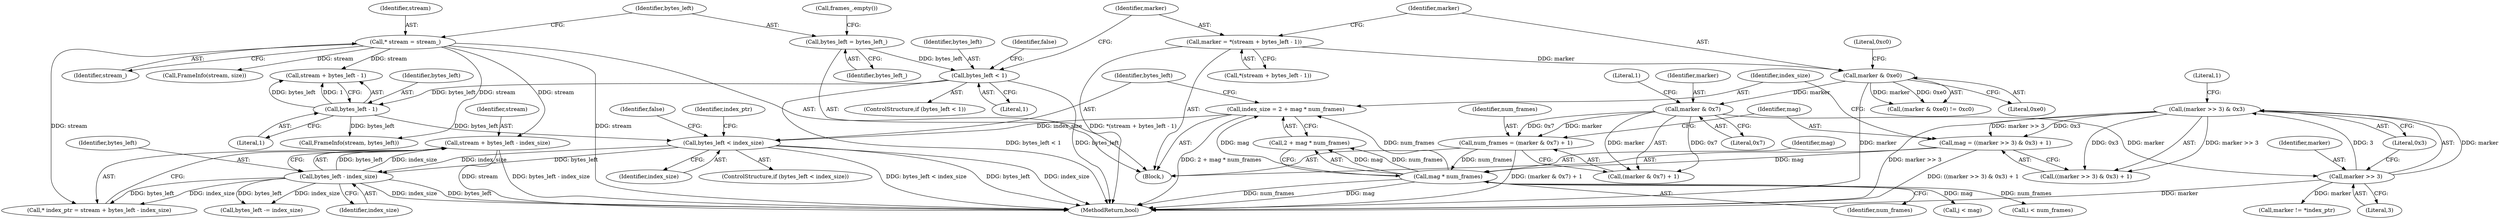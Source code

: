 digraph "1_Chrome_27c68f543e5eba779902447445dfb05ec3f5bf75_14@pointer" {
"1000185" [label="(Call,stream + bytes_left - index_size)"];
"1000103" [label="(Call,* stream = stream_)"];
"1000187" [label="(Call,bytes_left - index_size)"];
"1000177" [label="(Call,bytes_left < index_size)"];
"1000130" [label="(Call,bytes_left - 1)"];
"1000119" [label="(Call,bytes_left < 1)"];
"1000107" [label="(Call,bytes_left = bytes_left_)"];
"1000169" [label="(Call,index_size = 2 + mag * num_frames)"];
"1000173" [label="(Call,mag * num_frames)"];
"1000159" [label="(Call,mag = ((marker >> 3) & 0x3) + 1)"];
"1000162" [label="(Call,(marker >> 3) & 0x3)"];
"1000163" [label="(Call,marker >> 3)"];
"1000154" [label="(Call,marker & 0x7)"];
"1000135" [label="(Call,marker & 0xe0)"];
"1000125" [label="(Call,marker = *(stream + bytes_left - 1))"];
"1000151" [label="(Call,num_frames = (marker & 0x7) + 1)"];
"1000175" [label="(Identifier,num_frames)"];
"1000157" [label="(Literal,1)"];
"1000154" [label="(Call,marker & 0x7)"];
"1000101" [label="(Block,)"];
"1000141" [label="(Call,FrameInfo(stream, bytes_left))"];
"1000162" [label="(Call,(marker >> 3) & 0x3)"];
"1000119" [label="(Call,bytes_left < 1)"];
"1000138" [label="(Literal,0xc0)"];
"1000105" [label="(Identifier,stream_)"];
"1000183" [label="(Call,* index_ptr = stream + bytes_left - index_size)"];
"1000153" [label="(Call,(marker & 0x7) + 1)"];
"1000103" [label="(Call,* stream = stream_)"];
"1000108" [label="(Identifier,bytes_left)"];
"1000156" [label="(Literal,0x7)"];
"1000123" [label="(Identifier,false)"];
"1000163" [label="(Call,marker >> 3)"];
"1000118" [label="(ControlStructure,if (bytes_left < 1))"];
"1000186" [label="(Identifier,stream)"];
"1000173" [label="(Call,mag * num_frames)"];
"1000155" [label="(Identifier,marker)"];
"1000170" [label="(Identifier,index_size)"];
"1000161" [label="(Call,((marker >> 3) & 0x3) + 1)"];
"1000136" [label="(Identifier,marker)"];
"1000135" [label="(Call,marker & 0xe0)"];
"1000176" [label="(ControlStructure,if (bytes_left < index_size))"];
"1000177" [label="(Call,bytes_left < index_size)"];
"1000151" [label="(Call,num_frames = (marker & 0x7) + 1)"];
"1000164" [label="(Identifier,marker)"];
"1000111" [label="(Call,frames_.empty())"];
"1000169" [label="(Call,index_size = 2 + mag * num_frames)"];
"1000174" [label="(Identifier,mag)"];
"1000160" [label="(Identifier,mag)"];
"1000185" [label="(Call,stream + bytes_left - index_size)"];
"1000131" [label="(Identifier,bytes_left)"];
"1000222" [label="(Call,j < mag)"];
"1000165" [label="(Literal,3)"];
"1000107" [label="(Call,bytes_left = bytes_left_)"];
"1000134" [label="(Call,(marker & 0xe0) != 0xc0)"];
"1000184" [label="(Identifier,index_ptr)"];
"1000104" [label="(Identifier,stream)"];
"1000187" [label="(Call,bytes_left - index_size)"];
"1000128" [label="(Call,stream + bytes_left - 1)"];
"1000189" [label="(Identifier,index_size)"];
"1000207" [label="(Call,i < num_frames)"];
"1000126" [label="(Identifier,marker)"];
"1000152" [label="(Identifier,num_frames)"];
"1000199" [label="(Call,bytes_left -= index_size)"];
"1000178" [label="(Identifier,bytes_left)"];
"1000132" [label="(Literal,1)"];
"1000125" [label="(Call,marker = *(stream + bytes_left - 1))"];
"1000120" [label="(Identifier,bytes_left)"];
"1000167" [label="(Literal,1)"];
"1000137" [label="(Literal,0xe0)"];
"1000127" [label="(Call,*(stream + bytes_left - 1))"];
"1000191" [label="(Call,marker != *index_ptr)"];
"1000171" [label="(Call,2 + mag * num_frames)"];
"1000256" [label="(Call,FrameInfo(stream, size))"];
"1000188" [label="(Identifier,bytes_left)"];
"1000277" [label="(MethodReturn,bool)"];
"1000130" [label="(Call,bytes_left - 1)"];
"1000159" [label="(Call,mag = ((marker >> 3) & 0x3) + 1)"];
"1000166" [label="(Literal,0x3)"];
"1000181" [label="(Identifier,false)"];
"1000121" [label="(Literal,1)"];
"1000109" [label="(Identifier,bytes_left_)"];
"1000179" [label="(Identifier,index_size)"];
"1000185" -> "1000183"  [label="AST: "];
"1000185" -> "1000187"  [label="CFG: "];
"1000186" -> "1000185"  [label="AST: "];
"1000187" -> "1000185"  [label="AST: "];
"1000183" -> "1000185"  [label="CFG: "];
"1000185" -> "1000277"  [label="DDG: stream"];
"1000185" -> "1000277"  [label="DDG: bytes_left - index_size"];
"1000103" -> "1000185"  [label="DDG: stream"];
"1000187" -> "1000185"  [label="DDG: bytes_left"];
"1000187" -> "1000185"  [label="DDG: index_size"];
"1000103" -> "1000101"  [label="AST: "];
"1000103" -> "1000105"  [label="CFG: "];
"1000104" -> "1000103"  [label="AST: "];
"1000105" -> "1000103"  [label="AST: "];
"1000108" -> "1000103"  [label="CFG: "];
"1000103" -> "1000277"  [label="DDG: stream"];
"1000103" -> "1000128"  [label="DDG: stream"];
"1000103" -> "1000141"  [label="DDG: stream"];
"1000103" -> "1000183"  [label="DDG: stream"];
"1000103" -> "1000256"  [label="DDG: stream"];
"1000187" -> "1000189"  [label="CFG: "];
"1000188" -> "1000187"  [label="AST: "];
"1000189" -> "1000187"  [label="AST: "];
"1000187" -> "1000277"  [label="DDG: bytes_left"];
"1000187" -> "1000277"  [label="DDG: index_size"];
"1000187" -> "1000183"  [label="DDG: bytes_left"];
"1000187" -> "1000183"  [label="DDG: index_size"];
"1000177" -> "1000187"  [label="DDG: bytes_left"];
"1000177" -> "1000187"  [label="DDG: index_size"];
"1000187" -> "1000199"  [label="DDG: index_size"];
"1000187" -> "1000199"  [label="DDG: bytes_left"];
"1000177" -> "1000176"  [label="AST: "];
"1000177" -> "1000179"  [label="CFG: "];
"1000178" -> "1000177"  [label="AST: "];
"1000179" -> "1000177"  [label="AST: "];
"1000181" -> "1000177"  [label="CFG: "];
"1000184" -> "1000177"  [label="CFG: "];
"1000177" -> "1000277"  [label="DDG: bytes_left"];
"1000177" -> "1000277"  [label="DDG: index_size"];
"1000177" -> "1000277"  [label="DDG: bytes_left < index_size"];
"1000130" -> "1000177"  [label="DDG: bytes_left"];
"1000169" -> "1000177"  [label="DDG: index_size"];
"1000130" -> "1000128"  [label="AST: "];
"1000130" -> "1000132"  [label="CFG: "];
"1000131" -> "1000130"  [label="AST: "];
"1000132" -> "1000130"  [label="AST: "];
"1000128" -> "1000130"  [label="CFG: "];
"1000130" -> "1000128"  [label="DDG: bytes_left"];
"1000130" -> "1000128"  [label="DDG: 1"];
"1000119" -> "1000130"  [label="DDG: bytes_left"];
"1000130" -> "1000141"  [label="DDG: bytes_left"];
"1000119" -> "1000118"  [label="AST: "];
"1000119" -> "1000121"  [label="CFG: "];
"1000120" -> "1000119"  [label="AST: "];
"1000121" -> "1000119"  [label="AST: "];
"1000123" -> "1000119"  [label="CFG: "];
"1000126" -> "1000119"  [label="CFG: "];
"1000119" -> "1000277"  [label="DDG: bytes_left"];
"1000119" -> "1000277"  [label="DDG: bytes_left < 1"];
"1000107" -> "1000119"  [label="DDG: bytes_left"];
"1000107" -> "1000101"  [label="AST: "];
"1000107" -> "1000109"  [label="CFG: "];
"1000108" -> "1000107"  [label="AST: "];
"1000109" -> "1000107"  [label="AST: "];
"1000111" -> "1000107"  [label="CFG: "];
"1000169" -> "1000101"  [label="AST: "];
"1000169" -> "1000171"  [label="CFG: "];
"1000170" -> "1000169"  [label="AST: "];
"1000171" -> "1000169"  [label="AST: "];
"1000178" -> "1000169"  [label="CFG: "];
"1000169" -> "1000277"  [label="DDG: 2 + mag * num_frames"];
"1000173" -> "1000169"  [label="DDG: mag"];
"1000173" -> "1000169"  [label="DDG: num_frames"];
"1000173" -> "1000171"  [label="AST: "];
"1000173" -> "1000175"  [label="CFG: "];
"1000174" -> "1000173"  [label="AST: "];
"1000175" -> "1000173"  [label="AST: "];
"1000171" -> "1000173"  [label="CFG: "];
"1000173" -> "1000277"  [label="DDG: mag"];
"1000173" -> "1000277"  [label="DDG: num_frames"];
"1000173" -> "1000171"  [label="DDG: mag"];
"1000173" -> "1000171"  [label="DDG: num_frames"];
"1000159" -> "1000173"  [label="DDG: mag"];
"1000151" -> "1000173"  [label="DDG: num_frames"];
"1000173" -> "1000207"  [label="DDG: num_frames"];
"1000173" -> "1000222"  [label="DDG: mag"];
"1000159" -> "1000101"  [label="AST: "];
"1000159" -> "1000161"  [label="CFG: "];
"1000160" -> "1000159"  [label="AST: "];
"1000161" -> "1000159"  [label="AST: "];
"1000170" -> "1000159"  [label="CFG: "];
"1000159" -> "1000277"  [label="DDG: ((marker >> 3) & 0x3) + 1"];
"1000162" -> "1000159"  [label="DDG: marker >> 3"];
"1000162" -> "1000159"  [label="DDG: 0x3"];
"1000162" -> "1000161"  [label="AST: "];
"1000162" -> "1000166"  [label="CFG: "];
"1000163" -> "1000162"  [label="AST: "];
"1000166" -> "1000162"  [label="AST: "];
"1000167" -> "1000162"  [label="CFG: "];
"1000162" -> "1000277"  [label="DDG: marker >> 3"];
"1000162" -> "1000161"  [label="DDG: marker >> 3"];
"1000162" -> "1000161"  [label="DDG: 0x3"];
"1000163" -> "1000162"  [label="DDG: marker"];
"1000163" -> "1000162"  [label="DDG: 3"];
"1000163" -> "1000165"  [label="CFG: "];
"1000164" -> "1000163"  [label="AST: "];
"1000165" -> "1000163"  [label="AST: "];
"1000166" -> "1000163"  [label="CFG: "];
"1000163" -> "1000277"  [label="DDG: marker"];
"1000154" -> "1000163"  [label="DDG: marker"];
"1000163" -> "1000191"  [label="DDG: marker"];
"1000154" -> "1000153"  [label="AST: "];
"1000154" -> "1000156"  [label="CFG: "];
"1000155" -> "1000154"  [label="AST: "];
"1000156" -> "1000154"  [label="AST: "];
"1000157" -> "1000154"  [label="CFG: "];
"1000154" -> "1000151"  [label="DDG: marker"];
"1000154" -> "1000151"  [label="DDG: 0x7"];
"1000154" -> "1000153"  [label="DDG: marker"];
"1000154" -> "1000153"  [label="DDG: 0x7"];
"1000135" -> "1000154"  [label="DDG: marker"];
"1000135" -> "1000134"  [label="AST: "];
"1000135" -> "1000137"  [label="CFG: "];
"1000136" -> "1000135"  [label="AST: "];
"1000137" -> "1000135"  [label="AST: "];
"1000138" -> "1000135"  [label="CFG: "];
"1000135" -> "1000277"  [label="DDG: marker"];
"1000135" -> "1000134"  [label="DDG: marker"];
"1000135" -> "1000134"  [label="DDG: 0xe0"];
"1000125" -> "1000135"  [label="DDG: marker"];
"1000125" -> "1000101"  [label="AST: "];
"1000125" -> "1000127"  [label="CFG: "];
"1000126" -> "1000125"  [label="AST: "];
"1000127" -> "1000125"  [label="AST: "];
"1000136" -> "1000125"  [label="CFG: "];
"1000125" -> "1000277"  [label="DDG: *(stream + bytes_left - 1)"];
"1000151" -> "1000101"  [label="AST: "];
"1000151" -> "1000153"  [label="CFG: "];
"1000152" -> "1000151"  [label="AST: "];
"1000153" -> "1000151"  [label="AST: "];
"1000160" -> "1000151"  [label="CFG: "];
"1000151" -> "1000277"  [label="DDG: (marker & 0x7) + 1"];
}
